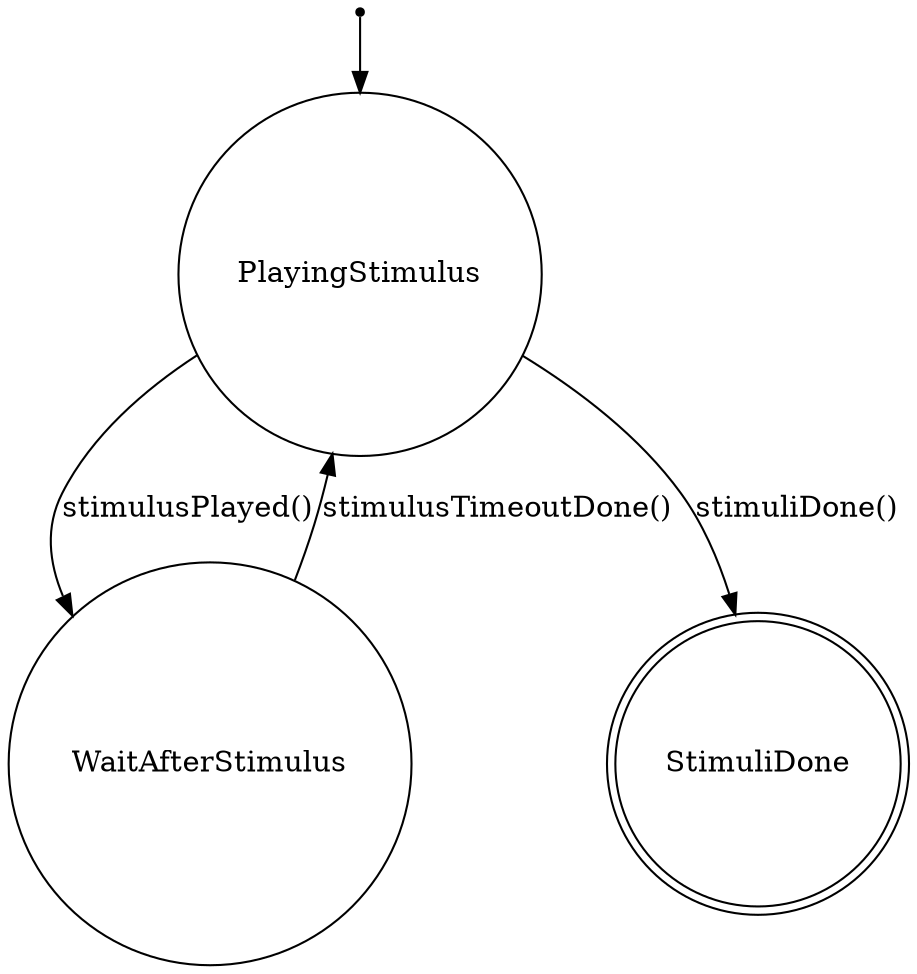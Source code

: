 digraph PlayingStimuli {
__init__ [shape=point];
PlayingStimulus [label="PlayingStimulus", shape=circle];
WaitAfterStimulus [label="WaitAfterStimulus", shape=circle];
StimuliDone [label="StimuliDone", shape=doublecircle];

__init__ -> PlayingStimulus;
PlayingStimulus -> WaitAfterStimulus [label="stimulusPlayed()"];
PlayingStimulus -> StimuliDone [label="stimuliDone()"];
WaitAfterStimulus -> PlayingStimulus [label="stimulusTimeoutDone()"];
}
